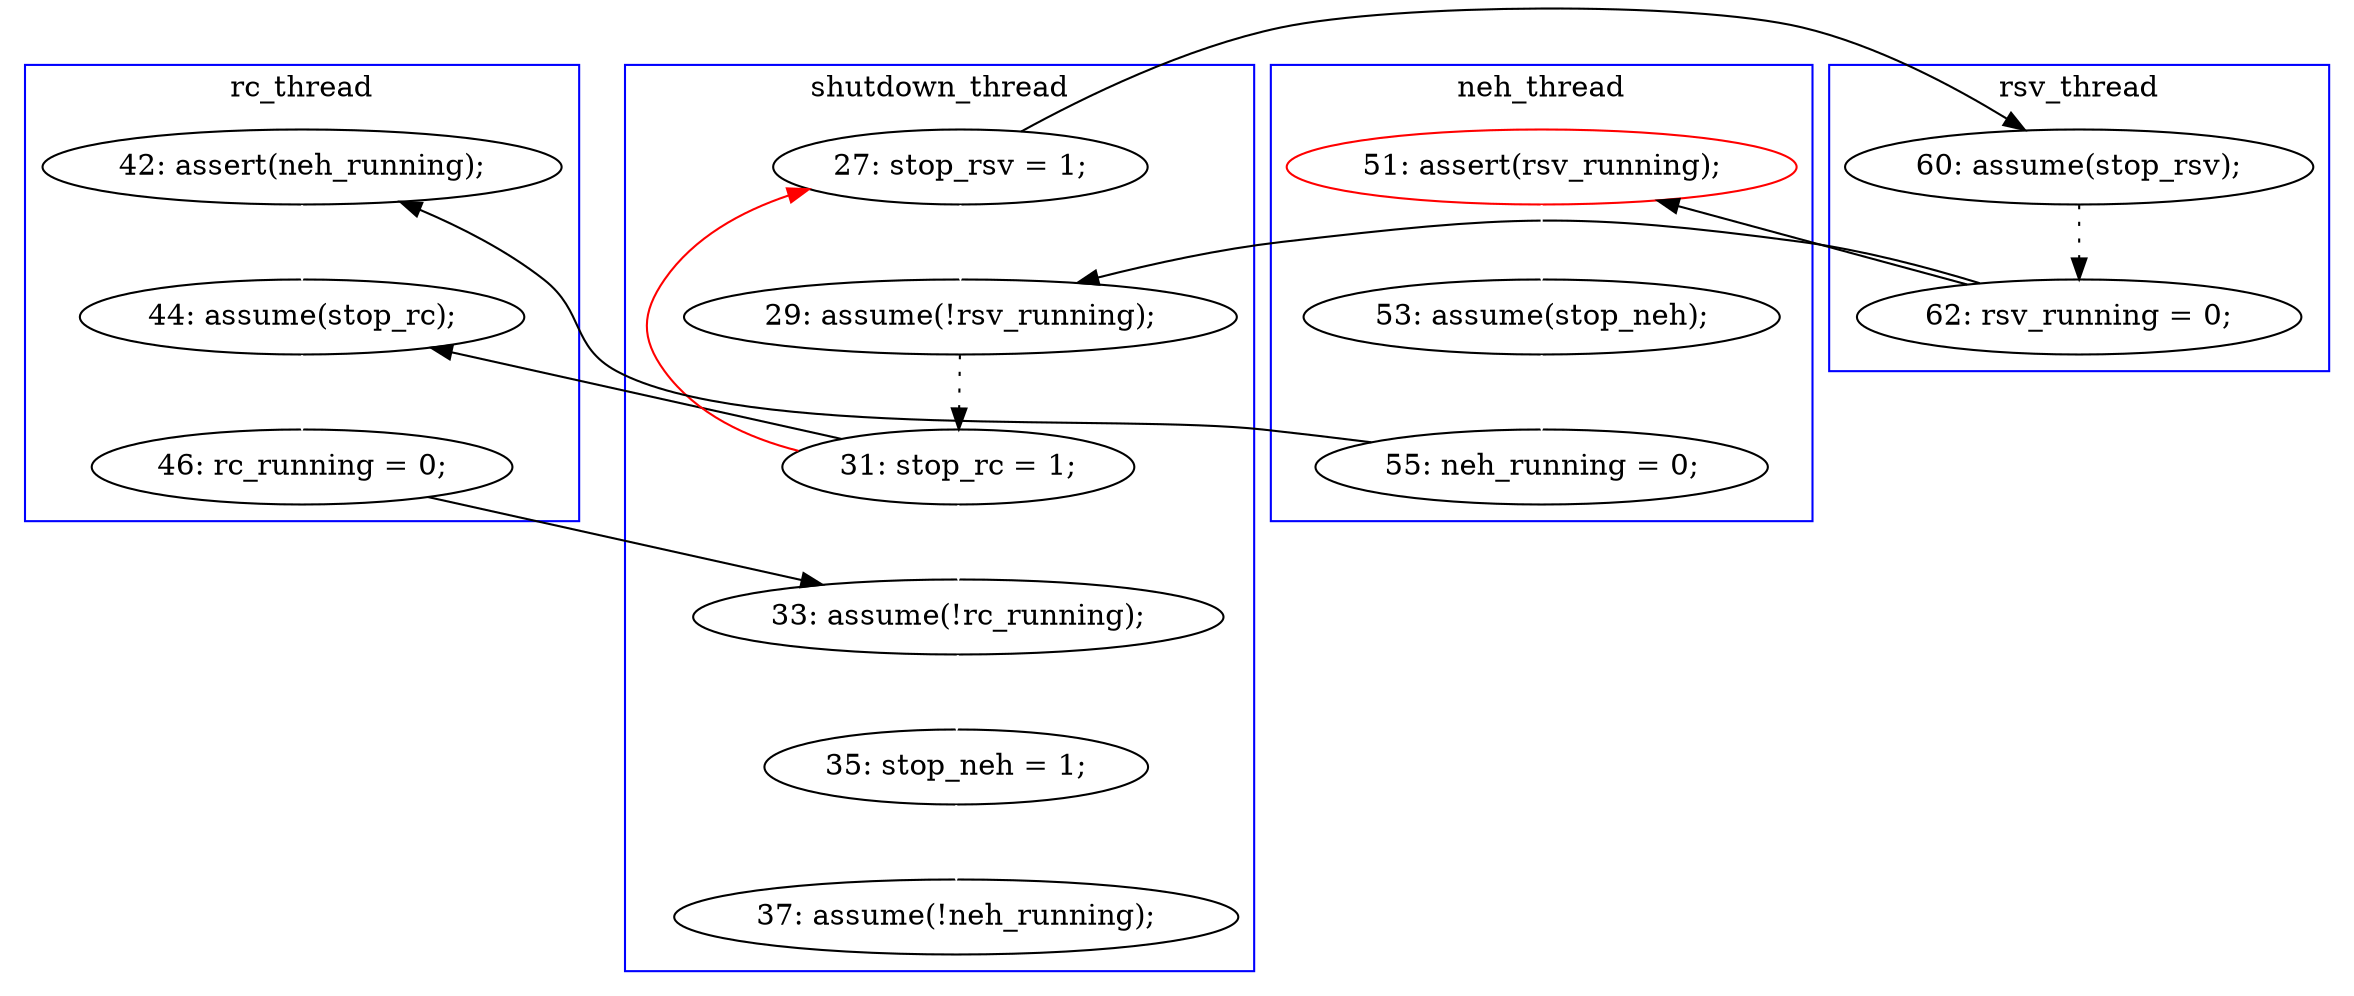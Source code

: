 digraph Counterexample {
	21 -> 26 [color = black, style = solid, constraint = false]
	19 -> 24 [color = white, style = solid]
	16 -> 17 [color = black, style = dotted]
	12 -> 20 [color = white, style = solid]
	26 -> 28 [color = white, style = solid]
	18 -> 19 [color = white, style = solid]
	12 -> 16 [color = black, style = solid, constraint = false]
	28 -> 30 [color = black, style = solid, constraint = false]
	17 -> 18 [color = black, style = solid, constraint = false]
	17 -> 20 [color = black, style = solid, constraint = false]
	31 -> 32 [color = white, style = solid]
	25 -> 26 [color = white, style = solid]
	24 -> 25 [color = black, style = solid, constraint = false]
	21 -> 12 [color = red, style = solid, constraint = false]
	20 -> 21 [color = black, style = dotted]
	30 -> 31 [color = white, style = solid]
	21 -> 30 [color = white, style = solid]
	subgraph cluster4 {
		label = rsv_thread
		color = blue
		17  [label = "62: rsv_running = 0;"]
		16  [label = "60: assume(stop_rsv);"]
	}
	subgraph cluster3 {
		label = neh_thread
		color = blue
		24  [label = "55: neh_running = 0;"]
		18  [label = "51: assert(rsv_running);", color = red]
		19  [label = "53: assume(stop_neh);"]
	}
	subgraph cluster1 {
		label = shutdown_thread
		color = blue
		31  [label = "35: stop_neh = 1;"]
		20  [label = "29: assume(!rsv_running);"]
		30  [label = "33: assume(!rc_running);"]
		21  [label = "31: stop_rc = 1;"]
		12  [label = "27: stop_rsv = 1;"]
		32  [label = "37: assume(!neh_running);"]
	}
	subgraph cluster2 {
		label = rc_thread
		color = blue
		26  [label = "44: assume(stop_rc);"]
		25  [label = "42: assert(neh_running);"]
		28  [label = "46: rc_running = 0;"]
	}
}